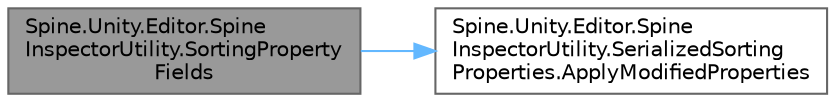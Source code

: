 digraph "Spine.Unity.Editor.SpineInspectorUtility.SortingPropertyFields"
{
 // LATEX_PDF_SIZE
  bgcolor="transparent";
  edge [fontname=Helvetica,fontsize=10,labelfontname=Helvetica,labelfontsize=10];
  node [fontname=Helvetica,fontsize=10,shape=box,height=0.2,width=0.4];
  rankdir="LR";
  Node1 [id="Node000001",label="Spine.Unity.Editor.Spine\lInspectorUtility.SortingProperty\lFields",height=0.2,width=0.4,color="gray40", fillcolor="grey60", style="filled", fontcolor="black",tooltip=" "];
  Node1 -> Node2 [id="edge2_Node000001_Node000002",color="steelblue1",style="solid",tooltip=" "];
  Node2 [id="Node000002",label="Spine.Unity.Editor.Spine\lInspectorUtility.SerializedSorting\lProperties.ApplyModifiedProperties",height=0.2,width=0.4,color="grey40", fillcolor="white", style="filled",URL="$struct_spine_1_1_unity_1_1_editor_1_1_spine_inspector_utility_1_1_serialized_sorting_properties.html#a67c37a48760468d9b7c49a9761d2f1eb",tooltip=" "];
}
